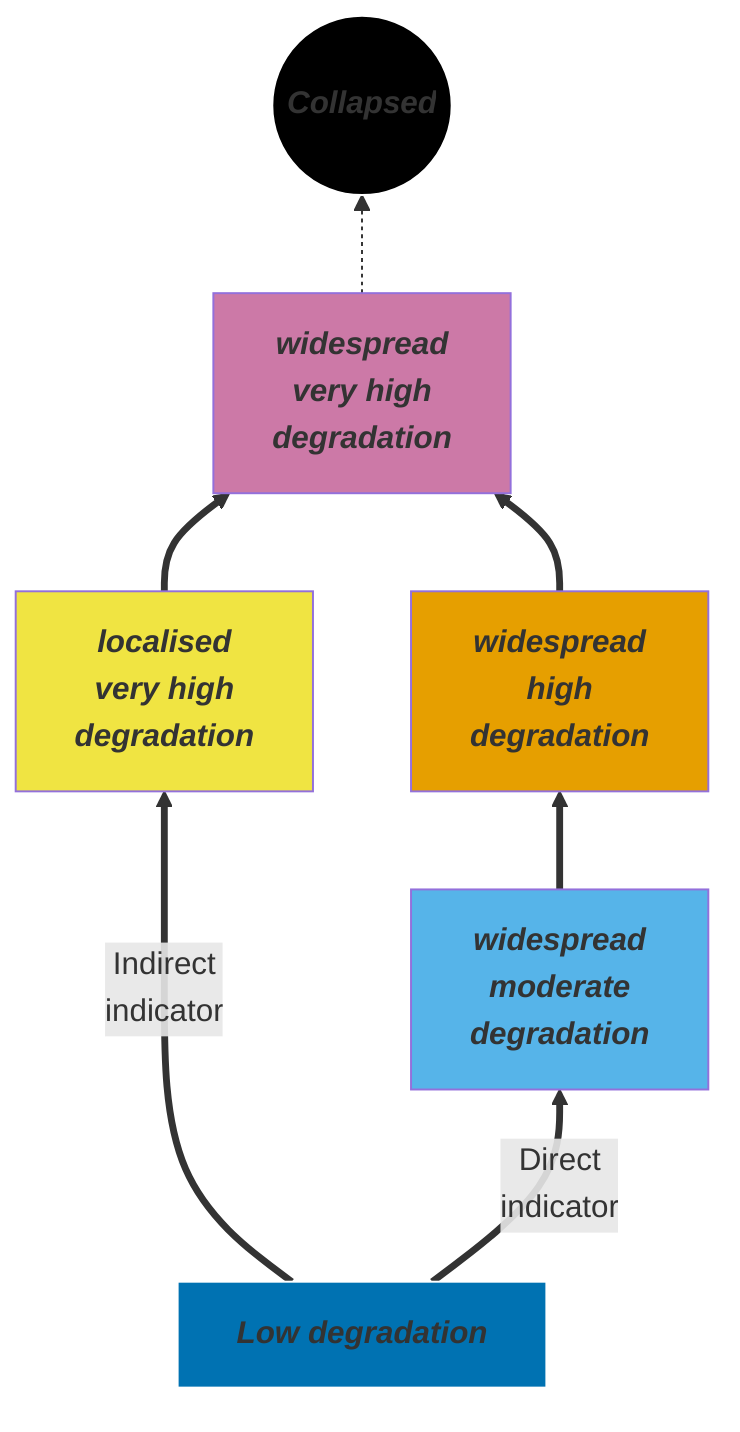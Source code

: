 flowchart BT
    Low["Low degradation"]:::LowState
    ModWide["widespread\nmoderate\ndegradation"]:::ModWideState
    Collapsed(("Collapsed")):::CollapsedState
    HighWide["widespread\nhigh\ndegradation"]:::HighWideState
    VeryWide["widespread\nvery high\ndegradation"]:::VeryWideState
    VeryLocal["localised\nvery high\ndegradation"]:::VeryLocalState
    
    Low =="Indirect\nindicator"==> VeryLocal ==> VeryWide 
    
    Low =="Direct\nindicator"==> ModWide
    ModWide ==> HighWide
    HighWide ==> VeryWide 
    VeryWide -.-> Collapsed
 
    classDef LowState font-style:italic,font-weight:bold,fill:#0072B2,stroke:white
    classDef ModWideState font-style:italic,font-weight:bold,fill:#56B4E9
    classDef HighWideState font-style:italic,font-weight:bold,fill:#E69F00
    classDef VeryWideState font-style:italic,font-weight:bold,fill:#CC79A7
    classDef CollapsedState font-style:italic,font-weight:bold,fill:black,stroke:white
    classDef VeryLocalState font-style:italic,font-weight:bold,fill:#F0E442
